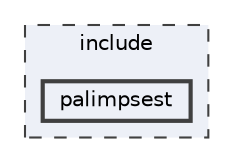 digraph "include/palimpsest"
{
 // LATEX_PDF_SIZE
  bgcolor="transparent";
  edge [fontname=Helvetica,fontsize=10,labelfontname=Helvetica,labelfontsize=10];
  node [fontname=Helvetica,fontsize=10,shape=box,height=0.2,width=0.4];
  compound=true
  subgraph clusterdir_d44c64559bbebec7f509842c48db8b23 {
    graph [ bgcolor="#edf0f7", pencolor="grey25", label="include", fontname=Helvetica,fontsize=10 style="filled,dashed", URL="dir_d44c64559bbebec7f509842c48db8b23.html",tooltip=""]
  dir_97730d042924fdedbb7212a9c4e15ff3 [label="palimpsest", fillcolor="#edf0f7", color="grey25", style="filled,bold", URL="dir_97730d042924fdedbb7212a9c4e15ff3.html",tooltip=""];
  }
}
